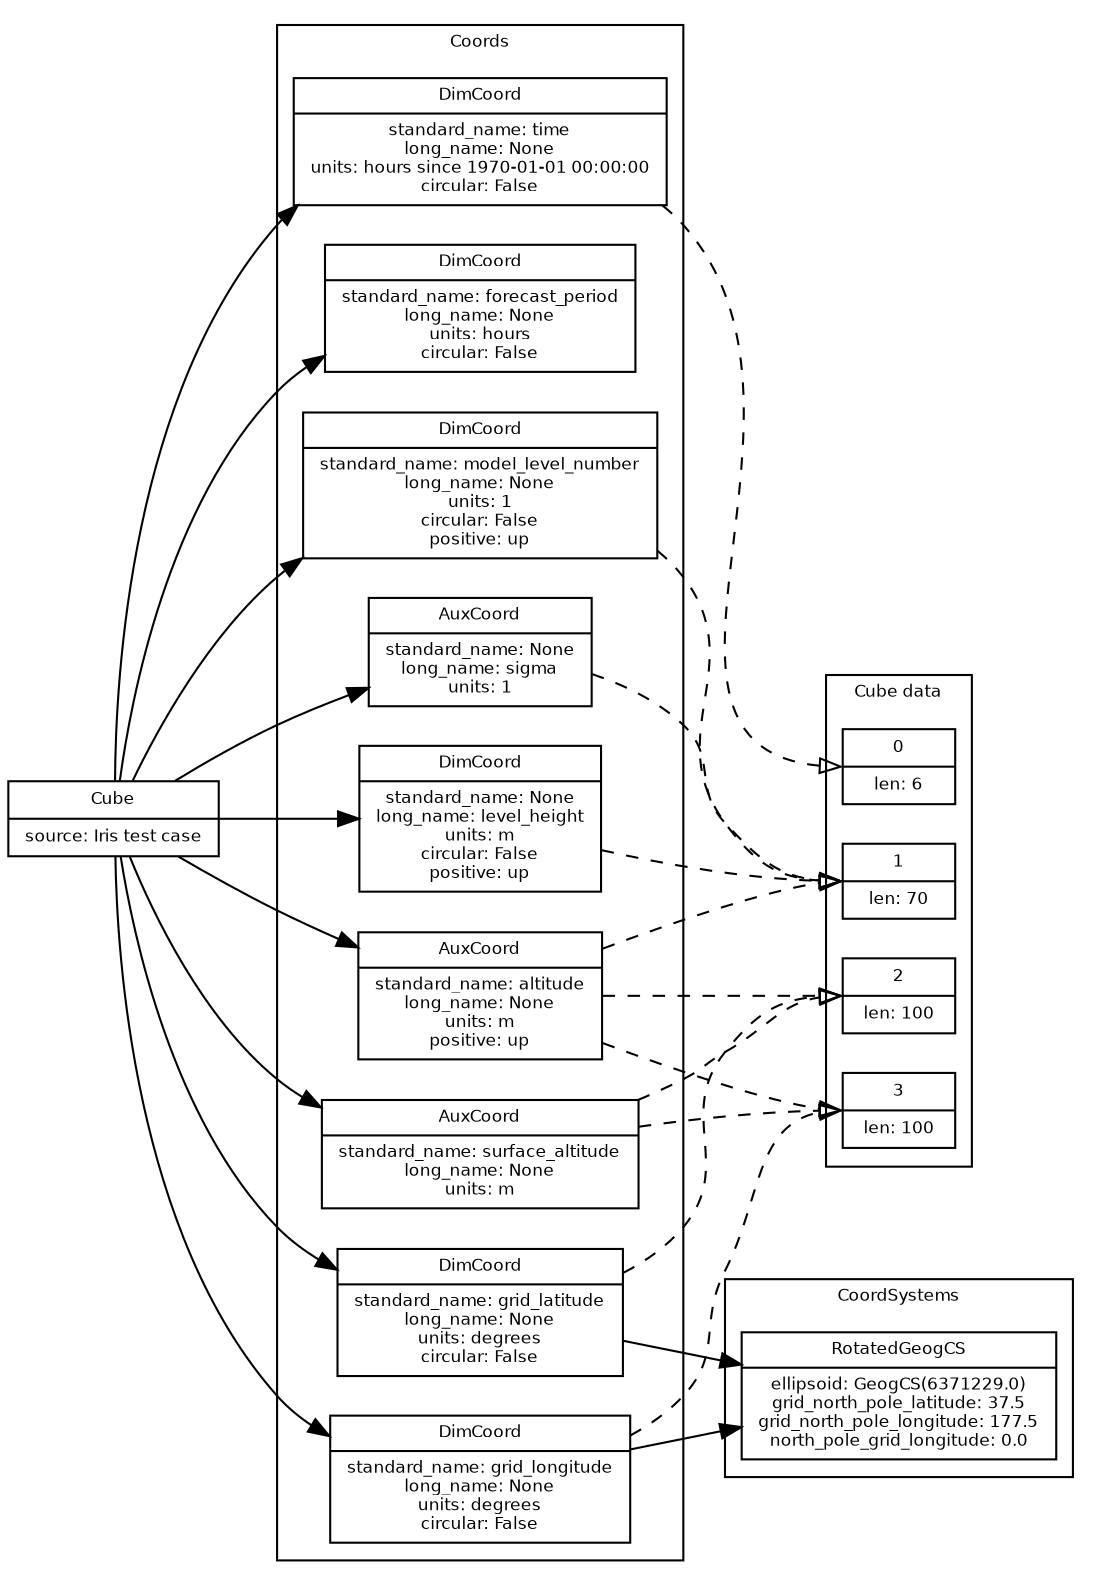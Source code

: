 
digraph CubeGraph{

    rankdir = "LR"
    fontname = "Bitstream Vera Sans"
    fontsize = 8

    node [
        fontname = "Bitstream Vera Sans"
        fontsize = 8
        shape = "record"
    ]

#   Nodes
    ":Cube" [
        label = "Cube|source: Iris test case"
    ]

    
    subgraph clusterCubeDimensions {
        label="Cube data"
    
        "CubeDimension_0" [
            label = "0|len: 6"
        ]

        "CubeDimension_1" [
            label = "1|len: 70"
        ]

        "CubeDimension_2" [
            label = "2|len: 100"
        ]

        "CubeDimension_3" [
            label = "3|len: 100"
        ]

    }
    
    
    subgraph clusterCoords {
        label = "Coords"
        "Coord_0" [
            label = "AuxCoord|standard_name: altitude\nlong_name: None\nunits: m\npositive: up"
        ]
        "Coord_1" [
            label = "DimCoord|standard_name: forecast_period\nlong_name: None\nunits: hours\ncircular: False"
        ]
        "Coord_2" [
            label = "DimCoord|standard_name: grid_latitude\nlong_name: None\nunits: degrees\ncircular: False"
        ]
        "Coord_3" [
            label = "DimCoord|standard_name: grid_longitude\nlong_name: None\nunits: degrees\ncircular: False"
        ]
        "Coord_4" [
            label = "DimCoord|standard_name: None\nlong_name: level_height\nunits: m\ncircular: False\npositive: up"
        ]
        "Coord_5" [
            label = "DimCoord|standard_name: model_level_number\nlong_name: None\nunits: 1\ncircular: False\npositive: up"
        ]
        "Coord_6" [
            label = "AuxCoord|standard_name: None\nlong_name: sigma\nunits: 1"
        ]
        "Coord_7" [
            label = "AuxCoord|standard_name: surface_altitude\nlong_name: None\nunits: m"
        ]
        "Coord_8" [
            label = "DimCoord|standard_name: time\nlong_name: None\nunits: hours since 1970-01-01 00:00:00\ncircular: False"
        ]

    }
    
    
    subgraph clusterCoordSystems {
        label = "CoordSystems"
        "CoordSystem_RotatedGeogCS_0" [
            label = "RotatedGeogCS|ellipsoid: GeogCS(6371229.0)\ngrid_north_pole_latitude: 37.5\ngrid_north_pole_longitude: 177.5\nnorth_pole_grid_longitude: 0.0"
        ]

    }
    
    edge [
        arrowhead = "normal"
    ]

#   RELATIONSHIPS

#   Containment
    
    ":Cube" -> "Coord_0"
    ":Cube" -> "Coord_1"
    "Coord_2" -> "CoordSystem_RotatedGeogCS_0"
    ":Cube" -> "Coord_2"
    "Coord_3" -> "CoordSystem_RotatedGeogCS_0"
    ":Cube" -> "Coord_3"
    ":Cube" -> "Coord_4"
    ":Cube" -> "Coord_5"
    ":Cube" -> "Coord_6"
    ":Cube" -> "Coord_7"
    ":Cube" -> "Coord_8"
    edge [
        style="dashed"
        arrowhead = "onormal"
    ]

#   Association
    
    "Coord_0" -> "CubeDimension_1":w
    "Coord_0" -> "CubeDimension_2":w
    "Coord_0" -> "CubeDimension_3":w
    "Coord_2" -> "CubeDimension_2":w
    "Coord_3" -> "CubeDimension_3":w
    "Coord_4" -> "CubeDimension_1":w
    "Coord_5" -> "CubeDimension_1":w
    "Coord_6" -> "CubeDimension_1":w
    "Coord_7" -> "CubeDimension_2":w
    "Coord_7" -> "CubeDimension_3":w
    "Coord_8" -> "CubeDimension_0":w
}
    